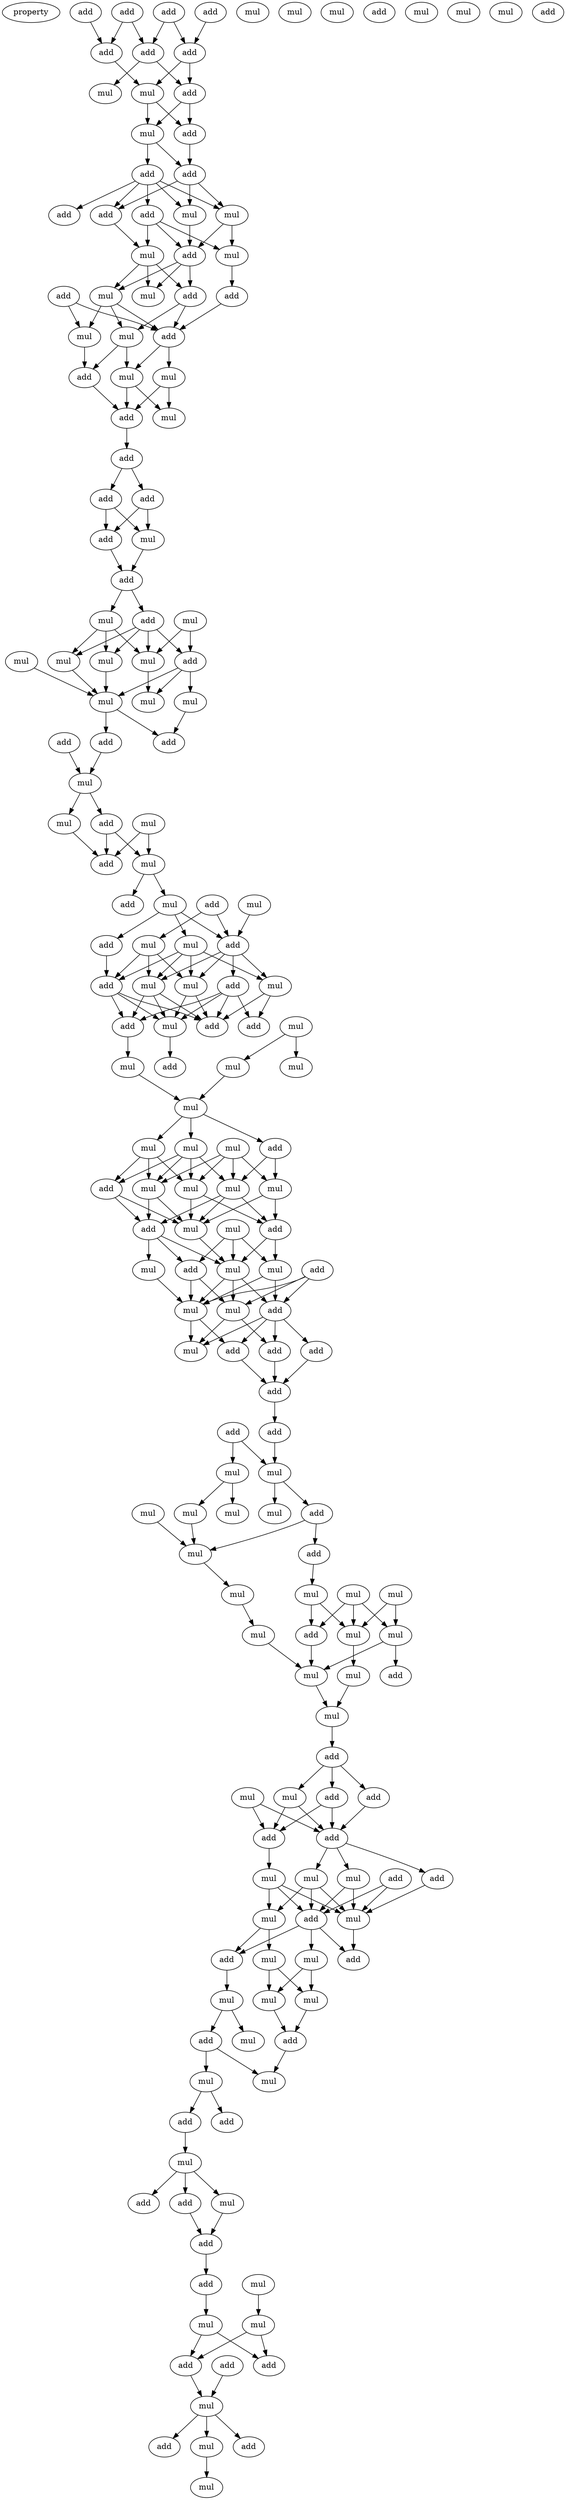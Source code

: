 digraph {
    node [fontcolor=black]
    property [mul=2,lf=1.5]
    0 [ label = add ];
    1 [ label = mul ];
    2 [ label = add ];
    3 [ label = add ];
    4 [ label = add ];
    5 [ label = add ];
    6 [ label = add ];
    7 [ label = add ];
    8 [ label = mul ];
    9 [ label = add ];
    10 [ label = mul ];
    11 [ label = mul ];
    12 [ label = add ];
    13 [ label = add ];
    14 [ label = add ];
    15 [ label = add ];
    16 [ label = add ];
    17 [ label = add ];
    18 [ label = mul ];
    19 [ label = mul ];
    20 [ label = mul ];
    21 [ label = add ];
    22 [ label = mul ];
    23 [ label = add ];
    24 [ label = add ];
    25 [ label = mul ];
    26 [ label = add ];
    27 [ label = mul ];
    28 [ label = add ];
    29 [ label = mul ];
    30 [ label = mul ];
    31 [ label = mul ];
    32 [ label = add ];
    33 [ label = mul ];
    34 [ label = mul ];
    35 [ label = add ];
    36 [ label = add ];
    37 [ label = add ];
    38 [ label = add ];
    39 [ label = add ];
    40 [ label = mul ];
    41 [ label = add ];
    42 [ label = add ];
    43 [ label = mul ];
    44 [ label = mul ];
    45 [ label = mul ];
    46 [ label = mul ];
    47 [ label = mul ];
    48 [ label = add ];
    49 [ label = mul ];
    50 [ label = mul ];
    51 [ label = mul ];
    52 [ label = mul ];
    53 [ label = add ];
    54 [ label = add ];
    55 [ label = add ];
    56 [ label = mul ];
    57 [ label = mul ];
    58 [ label = add ];
    59 [ label = mul ];
    60 [ label = mul ];
    61 [ label = mul ];
    62 [ label = mul ];
    63 [ label = add ];
    64 [ label = add ];
    65 [ label = add ];
    66 [ label = mul ];
    67 [ label = mul ];
    68 [ label = add ];
    69 [ label = mul ];
    70 [ label = add ];
    71 [ label = mul ];
    72 [ label = mul ];
    73 [ label = add ];
    74 [ label = add ];
    75 [ label = mul ];
    76 [ label = mul ];
    77 [ label = mul ];
    78 [ label = add ];
    79 [ label = mul ];
    80 [ label = add ];
    81 [ label = add ];
    82 [ label = mul ];
    83 [ label = mul ];
    84 [ label = mul ];
    85 [ label = add ];
    86 [ label = mul ];
    87 [ label = mul ];
    88 [ label = mul ];
    89 [ label = add ];
    90 [ label = mul ];
    91 [ label = mul ];
    92 [ label = add ];
    93 [ label = mul ];
    94 [ label = mul ];
    95 [ label = mul ];
    96 [ label = mul ];
    97 [ label = add ];
    98 [ label = mul ];
    99 [ label = add ];
    100 [ label = add ];
    101 [ label = add ];
    102 [ label = mul ];
    103 [ label = mul ];
    104 [ label = mul ];
    105 [ label = mul ];
    106 [ label = add ];
    107 [ label = mul ];
    108 [ label = mul ];
    109 [ label = add ];
    110 [ label = add ];
    111 [ label = add ];
    112 [ label = add ];
    113 [ label = add ];
    114 [ label = add ];
    115 [ label = add ];
    116 [ label = mul ];
    117 [ label = mul ];
    118 [ label = mul ];
    119 [ label = add ];
    120 [ label = mul ];
    121 [ label = mul ];
    122 [ label = mul ];
    123 [ label = mul ];
    124 [ label = add ];
    125 [ label = mul ];
    126 [ label = mul ];
    127 [ label = mul ];
    128 [ label = mul ];
    129 [ label = mul ];
    130 [ label = mul ];
    131 [ label = mul ];
    132 [ label = add ];
    133 [ label = mul ];
    134 [ label = add ];
    135 [ label = mul ];
    136 [ label = mul ];
    137 [ label = mul ];
    138 [ label = add ];
    139 [ label = add ];
    140 [ label = mul ];
    141 [ label = mul ];
    142 [ label = add ];
    143 [ label = mul ];
    144 [ label = add ];
    145 [ label = add ];
    146 [ label = mul ];
    147 [ label = mul ];
    148 [ label = add ];
    149 [ label = mul ];
    150 [ label = add ];
    151 [ label = mul ];
    152 [ label = mul ];
    153 [ label = add ];
    154 [ label = mul ];
    155 [ label = mul ];
    156 [ label = add ];
    157 [ label = add ];
    158 [ label = mul ];
    159 [ label = mul ];
    160 [ label = mul ];
    161 [ label = add ];
    162 [ label = add ];
    163 [ label = mul ];
    164 [ label = mul ];
    165 [ label = mul ];
    166 [ label = add ];
    167 [ label = add ];
    168 [ label = mul ];
    169 [ label = add ];
    170 [ label = mul ];
    171 [ label = add ];
    172 [ label = add ];
    173 [ label = mul ];
    174 [ label = mul ];
    175 [ label = add ];
    176 [ label = mul ];
    177 [ label = mul ];
    178 [ label = add ];
    179 [ label = add ];
    180 [ label = add ];
    181 [ label = mul ];
    182 [ label = add ];
    183 [ label = mul ];
    184 [ label = add ];
    185 [ label = mul ];
    186 [ label = add ];
    0 -> 5 [ name = 0 ];
    0 -> 6 [ name = 1 ];
    2 -> 6 [ name = 2 ];
    2 -> 7 [ name = 3 ];
    3 -> 7 [ name = 4 ];
    4 -> 5 [ name = 5 ];
    5 -> 9 [ name = 6 ];
    5 -> 10 [ name = 7 ];
    6 -> 8 [ name = 8 ];
    6 -> 9 [ name = 9 ];
    7 -> 10 [ name = 10 ];
    9 -> 11 [ name = 11 ];
    9 -> 12 [ name = 12 ];
    10 -> 11 [ name = 13 ];
    10 -> 12 [ name = 14 ];
    11 -> 13 [ name = 15 ];
    11 -> 14 [ name = 16 ];
    12 -> 14 [ name = 17 ];
    13 -> 15 [ name = 18 ];
    13 -> 16 [ name = 19 ];
    13 -> 17 [ name = 20 ];
    13 -> 18 [ name = 21 ];
    13 -> 19 [ name = 22 ];
    14 -> 16 [ name = 23 ];
    14 -> 18 [ name = 24 ];
    14 -> 19 [ name = 25 ];
    15 -> 20 [ name = 26 ];
    15 -> 21 [ name = 27 ];
    15 -> 22 [ name = 28 ];
    16 -> 20 [ name = 29 ];
    18 -> 21 [ name = 30 ];
    18 -> 22 [ name = 31 ];
    19 -> 21 [ name = 32 ];
    20 -> 24 [ name = 33 ];
    20 -> 25 [ name = 34 ];
    20 -> 27 [ name = 35 ];
    21 -> 24 [ name = 36 ];
    21 -> 25 [ name = 37 ];
    21 -> 27 [ name = 38 ];
    22 -> 23 [ name = 39 ];
    23 -> 28 [ name = 40 ];
    24 -> 28 [ name = 41 ];
    24 -> 29 [ name = 42 ];
    25 -> 28 [ name = 43 ];
    25 -> 29 [ name = 44 ];
    25 -> 30 [ name = 45 ];
    26 -> 28 [ name = 46 ];
    26 -> 30 [ name = 47 ];
    28 -> 31 [ name = 48 ];
    28 -> 33 [ name = 49 ];
    29 -> 32 [ name = 50 ];
    29 -> 33 [ name = 51 ];
    30 -> 32 [ name = 52 ];
    31 -> 34 [ name = 53 ];
    31 -> 35 [ name = 54 ];
    32 -> 35 [ name = 55 ];
    33 -> 34 [ name = 56 ];
    33 -> 35 [ name = 57 ];
    35 -> 36 [ name = 58 ];
    36 -> 37 [ name = 59 ];
    36 -> 38 [ name = 60 ];
    37 -> 39 [ name = 61 ];
    37 -> 40 [ name = 62 ];
    38 -> 39 [ name = 63 ];
    38 -> 40 [ name = 64 ];
    39 -> 41 [ name = 65 ];
    40 -> 41 [ name = 66 ];
    41 -> 42 [ name = 67 ];
    41 -> 44 [ name = 68 ];
    42 -> 45 [ name = 69 ];
    42 -> 46 [ name = 70 ];
    42 -> 48 [ name = 71 ];
    42 -> 49 [ name = 72 ];
    43 -> 46 [ name = 73 ];
    43 -> 48 [ name = 74 ];
    44 -> 45 [ name = 75 ];
    44 -> 46 [ name = 76 ];
    44 -> 49 [ name = 77 ];
    45 -> 51 [ name = 78 ];
    46 -> 50 [ name = 79 ];
    47 -> 51 [ name = 80 ];
    48 -> 50 [ name = 81 ];
    48 -> 51 [ name = 82 ];
    48 -> 52 [ name = 83 ];
    49 -> 51 [ name = 84 ];
    51 -> 53 [ name = 85 ];
    51 -> 54 [ name = 86 ];
    52 -> 54 [ name = 87 ];
    53 -> 57 [ name = 88 ];
    55 -> 57 [ name = 89 ];
    57 -> 58 [ name = 90 ];
    57 -> 59 [ name = 91 ];
    58 -> 62 [ name = 92 ];
    58 -> 63 [ name = 93 ];
    59 -> 63 [ name = 94 ];
    60 -> 62 [ name = 95 ];
    60 -> 63 [ name = 96 ];
    62 -> 65 [ name = 97 ];
    62 -> 66 [ name = 98 ];
    64 -> 69 [ name = 99 ];
    64 -> 70 [ name = 100 ];
    66 -> 68 [ name = 101 ];
    66 -> 70 [ name = 102 ];
    66 -> 71 [ name = 103 ];
    67 -> 70 [ name = 104 ];
    68 -> 73 [ name = 105 ];
    69 -> 72 [ name = 106 ];
    69 -> 73 [ name = 107 ];
    69 -> 75 [ name = 108 ];
    70 -> 72 [ name = 109 ];
    70 -> 74 [ name = 110 ];
    70 -> 75 [ name = 111 ];
    70 -> 76 [ name = 112 ];
    71 -> 72 [ name = 113 ];
    71 -> 73 [ name = 114 ];
    71 -> 75 [ name = 115 ];
    71 -> 76 [ name = 116 ];
    72 -> 77 [ name = 117 ];
    72 -> 78 [ name = 118 ];
    73 -> 77 [ name = 119 ];
    73 -> 78 [ name = 120 ];
    73 -> 80 [ name = 121 ];
    74 -> 77 [ name = 122 ];
    74 -> 78 [ name = 123 ];
    74 -> 80 [ name = 124 ];
    74 -> 81 [ name = 125 ];
    75 -> 77 [ name = 126 ];
    75 -> 78 [ name = 127 ];
    75 -> 80 [ name = 128 ];
    76 -> 78 [ name = 129 ];
    76 -> 81 [ name = 130 ];
    77 -> 85 [ name = 131 ];
    79 -> 82 [ name = 132 ];
    79 -> 83 [ name = 133 ];
    80 -> 84 [ name = 134 ];
    82 -> 86 [ name = 135 ];
    84 -> 86 [ name = 136 ];
    86 -> 87 [ name = 137 ];
    86 -> 88 [ name = 138 ];
    86 -> 89 [ name = 139 ];
    87 -> 91 [ name = 140 ];
    87 -> 92 [ name = 141 ];
    87 -> 94 [ name = 142 ];
    87 -> 95 [ name = 143 ];
    88 -> 92 [ name = 144 ];
    88 -> 94 [ name = 145 ];
    88 -> 95 [ name = 146 ];
    89 -> 91 [ name = 147 ];
    89 -> 93 [ name = 148 ];
    90 -> 91 [ name = 149 ];
    90 -> 93 [ name = 150 ];
    90 -> 94 [ name = 151 ];
    90 -> 95 [ name = 152 ];
    91 -> 96 [ name = 153 ];
    91 -> 97 [ name = 154 ];
    91 -> 99 [ name = 155 ];
    92 -> 96 [ name = 156 ];
    92 -> 99 [ name = 157 ];
    93 -> 96 [ name = 158 ];
    93 -> 97 [ name = 159 ];
    94 -> 96 [ name = 160 ];
    94 -> 99 [ name = 161 ];
    95 -> 96 [ name = 162 ];
    95 -> 97 [ name = 163 ];
    96 -> 102 [ name = 164 ];
    97 -> 102 [ name = 165 ];
    97 -> 104 [ name = 166 ];
    98 -> 101 [ name = 167 ];
    98 -> 102 [ name = 168 ];
    98 -> 104 [ name = 169 ];
    99 -> 101 [ name = 170 ];
    99 -> 102 [ name = 171 ];
    99 -> 103 [ name = 172 ];
    100 -> 105 [ name = 173 ];
    100 -> 106 [ name = 174 ];
    100 -> 107 [ name = 175 ];
    101 -> 105 [ name = 176 ];
    101 -> 107 [ name = 177 ];
    102 -> 105 [ name = 178 ];
    102 -> 106 [ name = 179 ];
    102 -> 107 [ name = 180 ];
    103 -> 105 [ name = 181 ];
    104 -> 105 [ name = 182 ];
    104 -> 106 [ name = 183 ];
    105 -> 108 [ name = 184 ];
    105 -> 111 [ name = 185 ];
    106 -> 108 [ name = 186 ];
    106 -> 109 [ name = 187 ];
    106 -> 110 [ name = 188 ];
    106 -> 111 [ name = 189 ];
    107 -> 108 [ name = 190 ];
    107 -> 110 [ name = 191 ];
    109 -> 112 [ name = 192 ];
    110 -> 112 [ name = 193 ];
    111 -> 112 [ name = 194 ];
    112 -> 114 [ name = 195 ];
    114 -> 118 [ name = 196 ];
    115 -> 117 [ name = 197 ];
    115 -> 118 [ name = 198 ];
    117 -> 120 [ name = 199 ];
    117 -> 123 [ name = 200 ];
    118 -> 119 [ name = 201 ];
    118 -> 122 [ name = 202 ];
    119 -> 124 [ name = 203 ];
    119 -> 125 [ name = 204 ];
    120 -> 125 [ name = 205 ];
    121 -> 125 [ name = 206 ];
    124 -> 129 [ name = 207 ];
    125 -> 127 [ name = 208 ];
    126 -> 130 [ name = 209 ];
    126 -> 131 [ name = 210 ];
    127 -> 133 [ name = 211 ];
    128 -> 130 [ name = 212 ];
    128 -> 131 [ name = 213 ];
    128 -> 132 [ name = 214 ];
    129 -> 130 [ name = 215 ];
    129 -> 132 [ name = 216 ];
    130 -> 136 [ name = 217 ];
    131 -> 134 [ name = 218 ];
    131 -> 135 [ name = 219 ];
    132 -> 135 [ name = 220 ];
    133 -> 135 [ name = 221 ];
    135 -> 137 [ name = 222 ];
    136 -> 137 [ name = 223 ];
    137 -> 138 [ name = 224 ];
    138 -> 139 [ name = 225 ];
    138 -> 141 [ name = 226 ];
    138 -> 142 [ name = 227 ];
    139 -> 145 [ name = 228 ];
    141 -> 144 [ name = 229 ];
    141 -> 145 [ name = 230 ];
    142 -> 144 [ name = 231 ];
    142 -> 145 [ name = 232 ];
    143 -> 144 [ name = 233 ];
    143 -> 145 [ name = 234 ];
    144 -> 146 [ name = 235 ];
    145 -> 147 [ name = 236 ];
    145 -> 149 [ name = 237 ];
    145 -> 150 [ name = 238 ];
    146 -> 151 [ name = 239 ];
    146 -> 152 [ name = 240 ];
    146 -> 153 [ name = 241 ];
    147 -> 151 [ name = 242 ];
    147 -> 153 [ name = 243 ];
    148 -> 151 [ name = 244 ];
    148 -> 153 [ name = 245 ];
    149 -> 151 [ name = 246 ];
    149 -> 152 [ name = 247 ];
    149 -> 153 [ name = 248 ];
    150 -> 151 [ name = 249 ];
    151 -> 157 [ name = 250 ];
    152 -> 155 [ name = 251 ];
    152 -> 156 [ name = 252 ];
    153 -> 154 [ name = 253 ];
    153 -> 156 [ name = 254 ];
    153 -> 157 [ name = 255 ];
    154 -> 158 [ name = 256 ];
    154 -> 159 [ name = 257 ];
    155 -> 158 [ name = 258 ];
    155 -> 159 [ name = 259 ];
    156 -> 160 [ name = 260 ];
    158 -> 162 [ name = 261 ];
    159 -> 162 [ name = 262 ];
    160 -> 161 [ name = 263 ];
    160 -> 163 [ name = 264 ];
    161 -> 164 [ name = 265 ];
    161 -> 165 [ name = 266 ];
    162 -> 165 [ name = 267 ];
    164 -> 166 [ name = 268 ];
    164 -> 167 [ name = 269 ];
    166 -> 168 [ name = 270 ];
    168 -> 169 [ name = 271 ];
    168 -> 170 [ name = 272 ];
    168 -> 171 [ name = 273 ];
    170 -> 172 [ name = 274 ];
    171 -> 172 [ name = 275 ];
    172 -> 175 [ name = 276 ];
    174 -> 177 [ name = 277 ];
    175 -> 176 [ name = 278 ];
    176 -> 179 [ name = 279 ];
    176 -> 180 [ name = 280 ];
    177 -> 179 [ name = 281 ];
    177 -> 180 [ name = 282 ];
    178 -> 181 [ name = 283 ];
    179 -> 181 [ name = 284 ];
    181 -> 182 [ name = 285 ];
    181 -> 183 [ name = 286 ];
    181 -> 184 [ name = 287 ];
    183 -> 185 [ name = 288 ];
}
